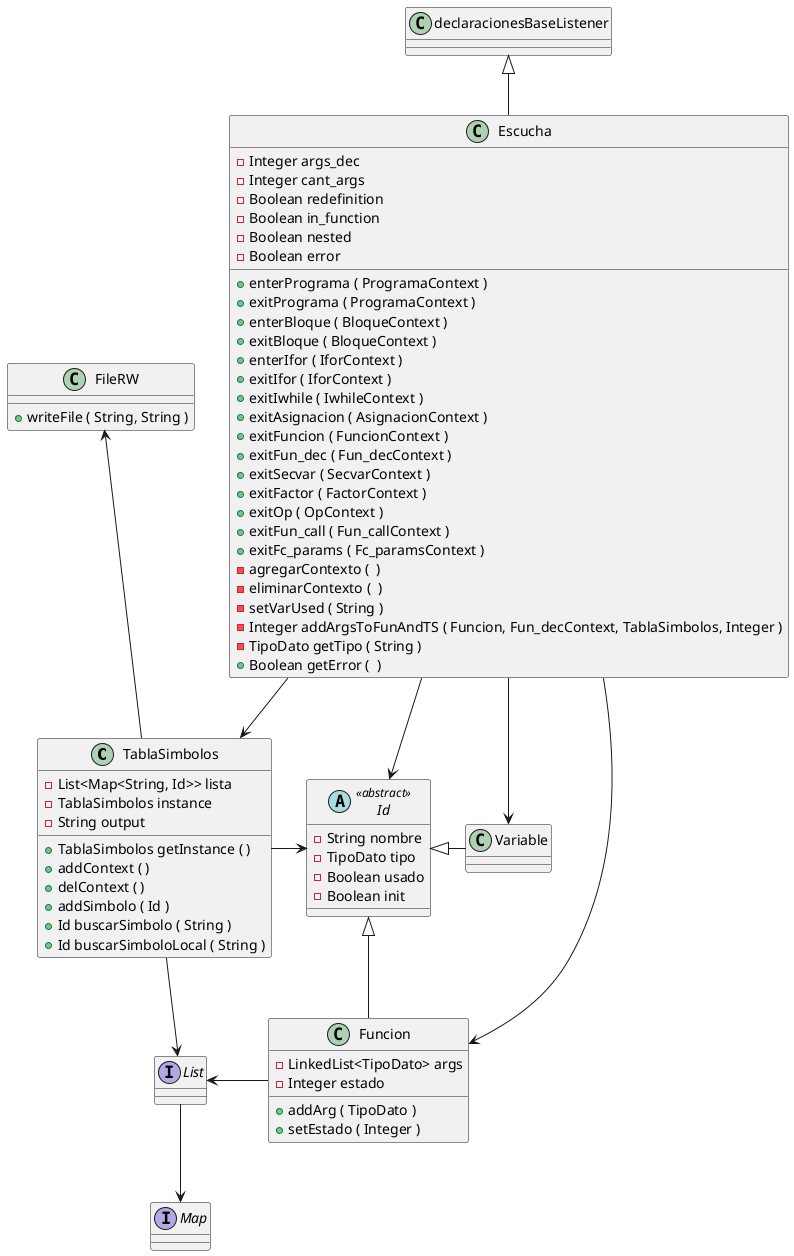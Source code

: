 @startuml Listener

class TablaSimbolos {
    - List<Map<String, Id>> lista
    - TablaSimbolos instance
    - String output
    + TablaSimbolos getInstance ( )
    + addContext ( )
    + delContext ( )
    + addSimbolo ( Id )
    + Id buscarSimbolo ( String )
    + Id buscarSimboloLocal ( String )
}

class Escucha {
    - Integer args_dec
    - Integer cant_args
    - Boolean redefinition
    - Boolean in_function
    - Boolean nested
    - Boolean error
    + enterPrograma ( ProgramaContext )
    + exitPrograma ( ProgramaContext )
    + enterBloque ( BloqueContext )
    + exitBloque ( BloqueContext )
    + enterIfor ( IforContext )
    + exitIfor ( IforContext )
    + exitIwhile ( IwhileContext )
    + exitAsignacion ( AsignacionContext )
    + exitFuncion ( FuncionContext )
    + exitFun_dec ( Fun_decContext )
    + exitSecvar ( SecvarContext )
    + exitFactor ( FactorContext )
    + exitOp ( OpContext )  
    + exitFun_call ( Fun_callContext )  
    + exitFc_params ( Fc_paramsContext )
    - agregarContexto (  )
    - eliminarContexto (  )
    - setVarUsed ( String )  
    - Integer addArgsToFunAndTS ( Funcion, Fun_decContext, TablaSimbolos, Integer )
    - TipoDato getTipo ( String )
    + Boolean getError (  )
}

abstract class Id <<abstract>> {
 - String nombre
 - TipoDato tipo
 - Boolean usado
 - Boolean init
}

class Variable {}

class Funcion {
    - LinkedList<TipoDato> args
    - Integer estado
    + addArg ( TipoDato )
    + setEstado ( Integer )
}

class FileRW {
    + writeFile ( String, String )
}

class declaracionesBaseListener {

}

interface Map

interface List

TablaSimbolos -> Id
TablaSimbolos --> List
FileRW <-- TablaSimbolos

List --> Map

Escucha --> TablaSimbolos
Escucha -> Id
Escucha -> Funcion
Escucha -> Variable
declaracionesBaseListener <|-- Escucha

Id <|- Variable
Id <|- Funcion

List <- Funcion

@enduml